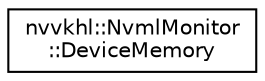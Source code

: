 digraph "Graphical Class Hierarchy"
{
 // LATEX_PDF_SIZE
  edge [fontname="Helvetica",fontsize="10",labelfontname="Helvetica",labelfontsize="10"];
  node [fontname="Helvetica",fontsize="10",shape=record];
  rankdir="LR";
  Node0 [label="nvvkhl::NvmlMonitor\l::DeviceMemory",height=0.2,width=0.4,color="black", fillcolor="white", style="filled",URL="$structnvvkhl_1_1_nvml_monitor_1_1_device_memory.html",tooltip=" "];
}
